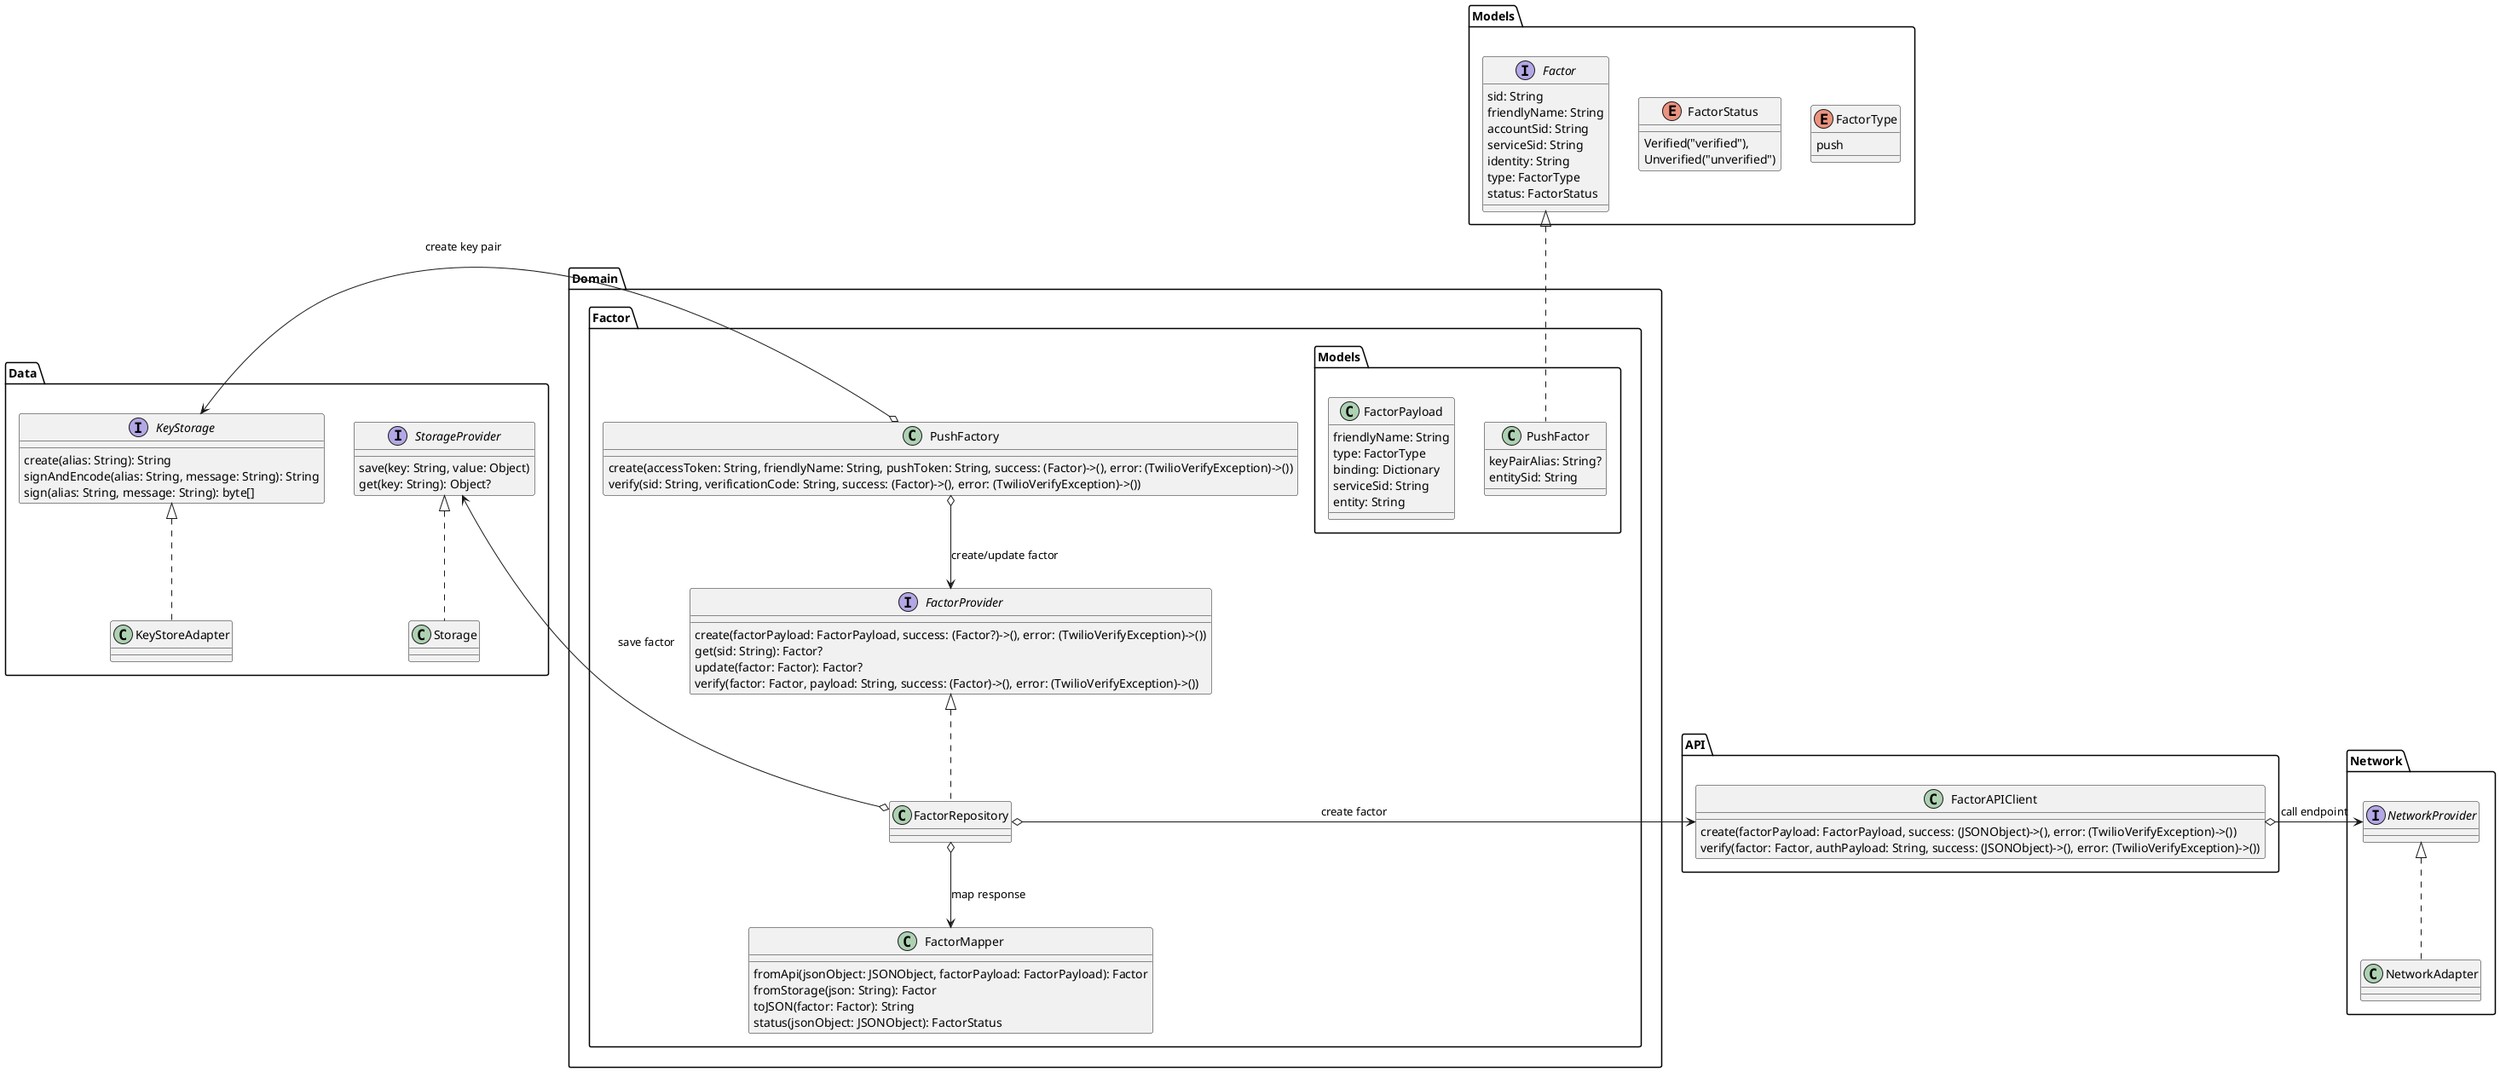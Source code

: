 @startuml Create push factor
enum Models.FactorType {
    push
}
enum Models.FactorStatus {
    Verified("verified"),
    Unverified("unverified")
}
interface Models.Factor {
    sid: String
    friendlyName: String
    accountSid: String
    serviceSid: String
    identity: String
    type: FactorType
    status: FactorStatus
}
class Domain.Factor.Models.PushFactor implements Models.Factor {
    keyPairAlias: String?
    entitySid: String
}
class Domain.Factor.Models.FactorPayload {
    friendlyName: String
    type: FactorType
    binding: Dictionary
    serviceSid: String
    entity: String
}
class Domain.Factor.FactorMapper {
    fromApi(jsonObject: JSONObject, factorPayload: FactorPayload): Factor
    fromStorage(json: String): Factor
    toJSON(factor: Factor): String
    status(jsonObject: JSONObject): FactorStatus
}
class API.FactorAPIClient {
    create(factorPayload: FactorPayload, success: (JSONObject)->(), error: (TwilioVerifyException)->())
    verify(factor: Factor, authPayload: String, success: (JSONObject)->(), error: (TwilioVerifyException)->())
}
class Network.NetworkAdapter implements Network.NetworkProvider {

}
interface Data.StorageProvider {
    save(key: String, value: Object)
    get(key: String): Object?
}
class Data.Storage implements Data.StorageProvider {

}
interface Data.KeyStorage {
    create(alias: String): String
    signAndEncode(alias: String, message: String): String
    sign(alias: String, message: String): byte[]
}
class Data.KeyStoreAdapter implements Data.KeyStorage {

}
interface Domain.Factor.FactorProvider {
    create(factorPayload: FactorPayload, success: (Factor?)->(), error: (TwilioVerifyException)->())
    get(sid: String): Factor?
    update(factor: Factor): Factor?
    verify(factor: Factor, payload: String, success: (Factor)->(), error: (TwilioVerifyException)->())
}
class Domain.Factor.FactorRepository implements Domain.Factor.FactorProvider {

}
class Domain.Factor.PushFactory {
    create(accessToken: String, friendlyName: String, pushToken: String, success: (Factor)->(), error: (TwilioVerifyException)->())
    verify(sid: String, verificationCode: String, success: (Factor)->(), error: (TwilioVerifyException)->())
}
Domain.Factor.PushFactory o-left-> Data.KeyStorage: create key pair
Domain.Factor.PushFactory o--> Domain.Factor.FactorProvider: create/update factor
Domain.Factor.FactorRepository o-left-> Data.StorageProvider: save factor
Domain.Factor.FactorRepository o-right-> API.FactorAPIClient: create factor
Domain.Factor.FactorRepository o--> Domain.Factor.FactorMapper: map response
API.FactorAPIClient o-right-> Network.NetworkProvider: call endpoint
@enduml